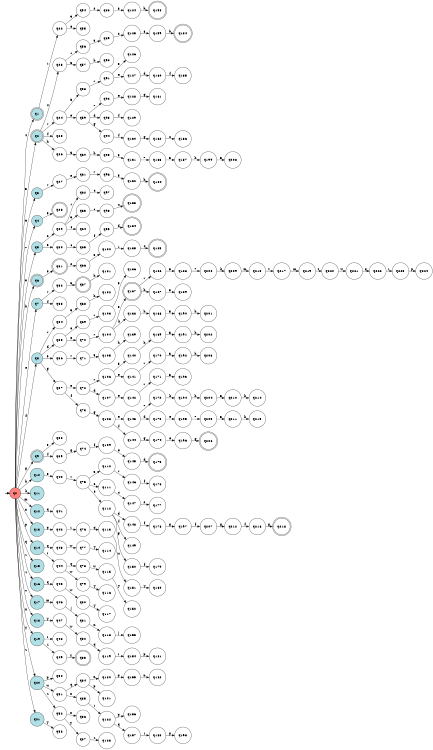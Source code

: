 digraph APTAALF {
__start0 [style = invis, shape = none, label = "", width = 0, height = 0];

rankdir=LR;
size="8,5";

s0 [style="filled", color="black", fillcolor="#ff817b" shape="circle", label="q0"];
s1 [style="rounded,filled", color="black", fillcolor="powderblue" shape="doublecircle", label="q1"];
s2 [style="rounded,filled", color="black", fillcolor="powderblue" shape="doublecircle", label="q2"];
s3 [style="filled", color="black", fillcolor="powderblue" shape="circle", label="q3"];
s4 [style="filled", color="black", fillcolor="powderblue" shape="circle", label="q4"];
s5 [style="filled", color="black", fillcolor="powderblue" shape="circle", label="q5"];
s6 [style="rounded,filled", color="black", fillcolor="powderblue" shape="doublecircle", label="q6"];
s7 [style="filled", color="black", fillcolor="powderblue" shape="circle", label="q7"];
s8 [style="filled", color="black", fillcolor="powderblue" shape="circle", label="q8"];
s9 [style="rounded,filled", color="black", fillcolor="powderblue" shape="doublecircle", label="q9"];
s10 [style="filled", color="black", fillcolor="powderblue" shape="circle", label="q10"];
s11 [style="filled", color="black", fillcolor="powderblue" shape="circle", label="q11"];
s12 [style="filled", color="black", fillcolor="powderblue" shape="circle", label="q12"];
s13 [style="filled", color="black", fillcolor="powderblue" shape="circle", label="q13"];
s14 [style="filled", color="black", fillcolor="powderblue" shape="circle", label="q14"];
s15 [style="filled", color="black", fillcolor="powderblue" shape="circle", label="q15"];
s16 [style="filled", color="black", fillcolor="powderblue" shape="circle", label="q16"];
s17 [style="filled", color="black", fillcolor="powderblue" shape="circle", label="q17"];
s18 [style="filled", color="black", fillcolor="powderblue" shape="circle", label="q18"];
s19 [style="filled", color="black", fillcolor="powderblue" shape="circle", label="q19"];
s20 [style="filled", color="black", fillcolor="powderblue" shape="circle", label="q20"];
s21 [style="filled", color="black", fillcolor="powderblue" shape="circle", label="q21"];
s22 [style="filled", color="black", fillcolor="white" shape="circle", label="q22"];
s23 [style="filled", color="black", fillcolor="white" shape="circle", label="q23"];
s24 [style="filled", color="black", fillcolor="white" shape="circle", label="q24"];
s25 [style="filled", color="black", fillcolor="white" shape="circle", label="q25"];
s26 [style="filled", color="black", fillcolor="white" shape="circle", label="q26"];
s27 [style="filled", color="black", fillcolor="white" shape="circle", label="q27"];
s28 [style="rounded,filled", color="black", fillcolor="white" shape="doublecircle", label="q28"];
s29 [style="filled", color="black", fillcolor="white" shape="circle", label="q29"];
s30 [style="filled", color="black", fillcolor="white" shape="circle", label="q30"];
s31 [style="rounded,filled", color="black", fillcolor="white" shape="doublecircle", label="q31"];
s32 [style="filled", color="black", fillcolor="white" shape="circle", label="q32"];
s33 [style="filled", color="black", fillcolor="white" shape="circle", label="q33"];
s34 [style="filled", color="black", fillcolor="white" shape="circle", label="q34"];
s35 [style="filled", color="black", fillcolor="white" shape="circle", label="q35"];
s36 [style="filled", color="black", fillcolor="white" shape="circle", label="q36"];
s37 [style="filled", color="black", fillcolor="white" shape="circle", label="q37"];
s38 [style="filled", color="black", fillcolor="white" shape="circle", label="q38"];
s39 [style="filled", color="black", fillcolor="white" shape="circle", label="q39"];
s40 [style="filled", color="black", fillcolor="white" shape="circle", label="q40"];
s41 [style="filled", color="black", fillcolor="white" shape="circle", label="q41"];
s42 [style="filled", color="black", fillcolor="white" shape="circle", label="q42"];
s43 [style="filled", color="black", fillcolor="white" shape="circle", label="q43"];
s44 [style="filled", color="black", fillcolor="white" shape="circle", label="q44"];
s45 [style="filled", color="black", fillcolor="white" shape="circle", label="q45"];
s46 [style="filled", color="black", fillcolor="white" shape="circle", label="q46"];
s47 [style="filled", color="black", fillcolor="white" shape="circle", label="q47"];
s48 [style="filled", color="black", fillcolor="white" shape="circle", label="q48"];
s49 [style="filled", color="black", fillcolor="white" shape="circle", label="q49"];
s50 [style="filled", color="black", fillcolor="white" shape="circle", label="q50"];
s51 [style="filled", color="black", fillcolor="white" shape="circle", label="q51"];
s52 [style="filled", color="black", fillcolor="white" shape="circle", label="q52"];
s53 [style="filled", color="black", fillcolor="white" shape="circle", label="q53"];
s54 [style="filled", color="black", fillcolor="white" shape="circle", label="q54"];
s55 [style="filled", color="black", fillcolor="white" shape="circle", label="q55"];
s56 [style="filled", color="black", fillcolor="white" shape="circle", label="q56"];
s57 [style="filled", color="black", fillcolor="white" shape="circle", label="q57"];
s58 [style="filled", color="black", fillcolor="white" shape="circle", label="q58"];
s59 [style="filled", color="black", fillcolor="white" shape="circle", label="q59"];
s60 [style="filled", color="black", fillcolor="white" shape="circle", label="q60"];
s61 [style="filled", color="black", fillcolor="white" shape="circle", label="q61"];
s62 [style="filled", color="black", fillcolor="white" shape="circle", label="q62"];
s63 [style="filled", color="black", fillcolor="white" shape="circle", label="q63"];
s64 [style="filled", color="black", fillcolor="white" shape="circle", label="q64"];
s65 [style="filled", color="black", fillcolor="white" shape="circle", label="q65"];
s66 [style="filled", color="black", fillcolor="white" shape="circle", label="q66"];
s67 [style="rounded,filled", color="black", fillcolor="white" shape="doublecircle", label="q67"];
s68 [style="filled", color="black", fillcolor="white" shape="circle", label="q68"];
s69 [style="filled", color="black", fillcolor="white" shape="circle", label="q69"];
s70 [style="filled", color="black", fillcolor="white" shape="circle", label="q70"];
s71 [style="filled", color="black", fillcolor="white" shape="circle", label="q71"];
s72 [style="filled", color="black", fillcolor="white" shape="circle", label="q72"];
s73 [style="filled", color="black", fillcolor="white" shape="circle", label="q73"];
s74 [style="filled", color="black", fillcolor="white" shape="circle", label="q74"];
s75 [style="filled", color="black", fillcolor="white" shape="circle", label="q75"];
s76 [style="filled", color="black", fillcolor="white" shape="circle", label="q76"];
s77 [style="filled", color="black", fillcolor="white" shape="circle", label="q77"];
s78 [style="filled", color="black", fillcolor="white" shape="circle", label="q78"];
s79 [style="filled", color="black", fillcolor="white" shape="circle", label="q79"];
s80 [style="filled", color="black", fillcolor="white" shape="circle", label="q80"];
s81 [style="filled", color="black", fillcolor="white" shape="circle", label="q81"];
s82 [style="filled", color="black", fillcolor="white" shape="circle", label="q82"];
s83 [style="rounded,filled", color="black", fillcolor="white" shape="doublecircle", label="q83"];
s84 [style="filled", color="black", fillcolor="white" shape="circle", label="q84"];
s85 [style="filled", color="black", fillcolor="white" shape="circle", label="q85"];
s86 [style="filled", color="black", fillcolor="white" shape="circle", label="q86"];
s87 [style="filled", color="black", fillcolor="white" shape="circle", label="q87"];
s88 [style="filled", color="black", fillcolor="white" shape="circle", label="q88"];
s89 [style="filled", color="black", fillcolor="white" shape="circle", label="q89"];
s90 [style="filled", color="black", fillcolor="white" shape="circle", label="q90"];
s91 [style="filled", color="black", fillcolor="white" shape="circle", label="q91"];
s92 [style="filled", color="black", fillcolor="white" shape="circle", label="q92"];
s93 [style="filled", color="black", fillcolor="white" shape="circle", label="q93"];
s94 [style="filled", color="black", fillcolor="white" shape="circle", label="q94"];
s95 [style="filled", color="black", fillcolor="white" shape="circle", label="q95"];
s96 [style="filled", color="black", fillcolor="white" shape="circle", label="q96"];
s97 [style="filled", color="black", fillcolor="white" shape="circle", label="q97"];
s98 [style="filled", color="black", fillcolor="white" shape="circle", label="q98"];
s99 [style="filled", color="black", fillcolor="white" shape="circle", label="q99"];
s100 [style="filled", color="black", fillcolor="white" shape="circle", label="q100"];
s101 [style="filled", color="black", fillcolor="white" shape="circle", label="q101"];
s102 [style="filled", color="black", fillcolor="white" shape="circle", label="q102"];
s103 [style="filled", color="black", fillcolor="white" shape="circle", label="q103"];
s104 [style="filled", color="black", fillcolor="white" shape="circle", label="q104"];
s105 [style="filled", color="black", fillcolor="white" shape="circle", label="q105"];
s106 [style="filled", color="black", fillcolor="white" shape="circle", label="q106"];
s107 [style="filled", color="black", fillcolor="white" shape="circle", label="q107"];
s108 [style="filled", color="black", fillcolor="white" shape="circle", label="q108"];
s109 [style="filled", color="black", fillcolor="white" shape="circle", label="q109"];
s110 [style="filled", color="black", fillcolor="white" shape="circle", label="q110"];
s111 [style="filled", color="black", fillcolor="white" shape="circle", label="q111"];
s112 [style="filled", color="black", fillcolor="white" shape="circle", label="q112"];
s113 [style="filled", color="black", fillcolor="white" shape="circle", label="q113"];
s114 [style="filled", color="black", fillcolor="white" shape="circle", label="q114"];
s115 [style="filled", color="black", fillcolor="white" shape="circle", label="q115"];
s116 [style="filled", color="black", fillcolor="white" shape="circle", label="q116"];
s117 [style="filled", color="black", fillcolor="white" shape="circle", label="q117"];
s118 [style="filled", color="black", fillcolor="white" shape="circle", label="q118"];
s119 [style="filled", color="black", fillcolor="white" shape="circle", label="q119"];
s120 [style="filled", color="black", fillcolor="white" shape="circle", label="q120"];
s121 [style="filled", color="black", fillcolor="white" shape="circle", label="q121"];
s122 [style="filled", color="black", fillcolor="white" shape="circle", label="q122"];
s123 [style="filled", color="black", fillcolor="white" shape="circle", label="q123"];
s124 [style="filled", color="black", fillcolor="white" shape="circle", label="q124"];
s125 [style="filled", color="black", fillcolor="white" shape="circle", label="q125"];
s126 [style="filled", color="black", fillcolor="white" shape="circle", label="q126"];
s127 [style="filled", color="black", fillcolor="white" shape="circle", label="q127"];
s128 [style="filled", color="black", fillcolor="white" shape="circle", label="q128"];
s129 [style="filled", color="black", fillcolor="white" shape="circle", label="q129"];
s130 [style="filled", color="black", fillcolor="white" shape="circle", label="q130"];
s131 [style="filled", color="black", fillcolor="white" shape="circle", label="q131"];
s132 [style="filled", color="black", fillcolor="white" shape="circle", label="q132"];
s133 [style="rounded,filled", color="black", fillcolor="white" shape="doublecircle", label="q133"];
s134 [style="rounded,filled", color="black", fillcolor="white" shape="doublecircle", label="q134"];
s135 [style="filled", color="black", fillcolor="white" shape="circle", label="q135"];
s136 [style="filled", color="black", fillcolor="white" shape="circle", label="q136"];
s137 [style="rounded,filled", color="black", fillcolor="white" shape="doublecircle", label="q137"];
s138 [style="filled", color="black", fillcolor="white" shape="circle", label="q138"];
s139 [style="filled", color="black", fillcolor="white" shape="circle", label="q139"];
s140 [style="filled", color="black", fillcolor="white" shape="circle", label="q140"];
s141 [style="filled", color="black", fillcolor="white" shape="circle", label="q141"];
s142 [style="filled", color="black", fillcolor="white" shape="circle", label="q142"];
s143 [style="filled", color="black", fillcolor="white" shape="circle", label="q143"];
s144 [style="filled", color="black", fillcolor="white" shape="circle", label="q144"];
s145 [style="filled", color="black", fillcolor="white" shape="circle", label="q145"];
s146 [style="filled", color="black", fillcolor="white" shape="circle", label="q146"];
s147 [style="filled", color="black", fillcolor="white" shape="circle", label="q147"];
s148 [style="filled", color="black", fillcolor="white" shape="circle", label="q148"];
s149 [style="filled", color="black", fillcolor="white" shape="circle", label="q149"];
s150 [style="filled", color="black", fillcolor="white" shape="circle", label="q150"];
s151 [style="filled", color="black", fillcolor="white" shape="circle", label="q151"];
s152 [style="filled", color="black", fillcolor="white" shape="circle", label="q152"];
s153 [style="filled", color="black", fillcolor="white" shape="circle", label="q153"];
s154 [style="filled", color="black", fillcolor="white" shape="circle", label="q154"];
s155 [style="filled", color="black", fillcolor="white" shape="circle", label="q155"];
s156 [style="filled", color="black", fillcolor="white" shape="circle", label="q156"];
s157 [style="filled", color="black", fillcolor="white" shape="circle", label="q157"];
s158 [style="rounded,filled", color="black", fillcolor="white" shape="doublecircle", label="q158"];
s159 [style="filled", color="black", fillcolor="white" shape="circle", label="q159"];
s160 [style="filled", color="black", fillcolor="white" shape="circle", label="q160"];
s161 [style="filled", color="black", fillcolor="white" shape="circle", label="q161"];
s162 [style="filled", color="black", fillcolor="white" shape="circle", label="q162"];
s163 [style="filled", color="black", fillcolor="white" shape="circle", label="q163"];
s164 [style="rounded,filled", color="black", fillcolor="white" shape="doublecircle", label="q164"];
s165 [style="rounded,filled", color="black", fillcolor="white" shape="doublecircle", label="q165"];
s166 [style="filled", color="black", fillcolor="white" shape="circle", label="q166"];
s167 [style="filled", color="black", fillcolor="white" shape="circle", label="q167"];
s168 [style="filled", color="black", fillcolor="white" shape="circle", label="q168"];
s169 [style="filled", color="black", fillcolor="white" shape="circle", label="q169"];
s170 [style="filled", color="black", fillcolor="white" shape="circle", label="q170"];
s171 [style="filled", color="black", fillcolor="white" shape="circle", label="q171"];
s172 [style="filled", color="black", fillcolor="white" shape="circle", label="q172"];
s173 [style="filled", color="black", fillcolor="white" shape="circle", label="q173"];
s174 [style="filled", color="black", fillcolor="white" shape="circle", label="q174"];
s175 [style="rounded,filled", color="black", fillcolor="white" shape="doublecircle", label="q175"];
s176 [style="filled", color="black", fillcolor="white" shape="circle", label="q176"];
s177 [style="filled", color="black", fillcolor="white" shape="circle", label="q177"];
s178 [style="filled", color="black", fillcolor="white" shape="circle", label="q178"];
s179 [style="filled", color="black", fillcolor="white" shape="circle", label="q179"];
s180 [style="filled", color="black", fillcolor="white" shape="circle", label="q180"];
s181 [style="filled", color="black", fillcolor="white" shape="circle", label="q181"];
s182 [style="filled", color="black", fillcolor="white" shape="circle", label="q182"];
s183 [style="filled", color="black", fillcolor="white" shape="circle", label="q183"];
s184 [style="rounded,filled", color="black", fillcolor="white" shape="doublecircle", label="q184"];
s185 [style="filled", color="black", fillcolor="white" shape="circle", label="q185"];
s186 [style="filled", color="black", fillcolor="white" shape="circle", label="q186"];
s187 [style="filled", color="black", fillcolor="white" shape="circle", label="q187"];
s188 [style="filled", color="black", fillcolor="white" shape="circle", label="q188"];
s189 [style="filled", color="black", fillcolor="white" shape="circle", label="q189"];
s190 [style="filled", color="black", fillcolor="white" shape="circle", label="q190"];
s191 [style="filled", color="black", fillcolor="white" shape="circle", label="q191"];
s192 [style="filled", color="black", fillcolor="white" shape="circle", label="q192"];
s193 [style="filled", color="black", fillcolor="white" shape="circle", label="q193"];
s194 [style="filled", color="black", fillcolor="white" shape="circle", label="q194"];
s195 [style="filled", color="black", fillcolor="white" shape="circle", label="q195"];
s196 [style="filled", color="black", fillcolor="white" shape="circle", label="q196"];
s197 [style="filled", color="black", fillcolor="white" shape="circle", label="q197"];
s198 [style="filled", color="black", fillcolor="white" shape="circle", label="q198"];
s199 [style="filled", color="black", fillcolor="white" shape="circle", label="q199"];
s200 [style="filled", color="black", fillcolor="white" shape="circle", label="q200"];
s201 [style="filled", color="black", fillcolor="white" shape="circle", label="q201"];
s202 [style="filled", color="black", fillcolor="white" shape="circle", label="q202"];
s203 [style="filled", color="black", fillcolor="white" shape="circle", label="q203"];
s204 [style="filled", color="black", fillcolor="white" shape="circle", label="q204"];
s205 [style="filled", color="black", fillcolor="white" shape="circle", label="q205"];
s206 [style="rounded,filled", color="black", fillcolor="white" shape="doublecircle", label="q206"];
s207 [style="filled", color="black", fillcolor="white" shape="circle", label="q207"];
s208 [style="filled", color="black", fillcolor="white" shape="circle", label="q208"];
s209 [style="filled", color="black", fillcolor="white" shape="circle", label="q209"];
s210 [style="filled", color="black", fillcolor="white" shape="circle", label="q210"];
s211 [style="filled", color="black", fillcolor="white" shape="circle", label="q211"];
s212 [style="filled", color="black", fillcolor="white" shape="circle", label="q212"];
s213 [style="filled", color="black", fillcolor="white" shape="circle", label="q213"];
s214 [style="filled", color="black", fillcolor="white" shape="circle", label="q214"];
s215 [style="filled", color="black", fillcolor="white" shape="circle", label="q215"];
s216 [style="filled", color="black", fillcolor="white" shape="circle", label="q216"];
s217 [style="filled", color="black", fillcolor="white" shape="circle", label="q217"];
s218 [style="rounded,filled", color="black", fillcolor="white" shape="doublecircle", label="q218"];
s219 [style="filled", color="black", fillcolor="white" shape="circle", label="q219"];
s220 [style="filled", color="black", fillcolor="white" shape="circle", label="q220"];
s221 [style="filled", color="black", fillcolor="white" shape="circle", label="q221"];
s222 [style="filled", color="black", fillcolor="white" shape="circle", label="q222"];
s223 [style="filled", color="black", fillcolor="white" shape="circle", label="q223"];
s224 [style="filled", color="black", fillcolor="white" shape="circle", label="q224"];
subgraph cluster_main { 
	graph [pad=".75", ranksep="0.15", nodesep="0.15"];
	 style=invis; 
	__start0 -> s0 [penwidth=2];
}
s0 -> s1 [label="4"];
s0 -> s2 [label="5"];
s0 -> s3 [label="6"];
s0 -> s4 [label="7"];
s0 -> s5 [label="8"];
s0 -> s6 [label="b"];
s0 -> s7 [label="e"];
s0 -> s8 [label="f"];
s0 -> s9 [label="g"];
s0 -> s10 [label="h"];
s0 -> s11 [label="k"];
s0 -> s12 [label="m"];
s0 -> s13 [label="n"];
s0 -> s14 [label="p"];
s0 -> s15 [label="q"];
s0 -> s16 [label="r"];
s0 -> s17 [label="t"];
s0 -> s18 [label="v"];
s0 -> s19 [label="x"];
s0 -> s20 [label="y"];
s0 -> s21 [label="z"];
s1 -> s22 [label="1"];
s2 -> s23 [label="4"];
s2 -> s24 [label="7"];
s2 -> s25 [label="f"];
s2 -> s26 [label="h"];
s3 -> s27 [label="7"];
s4 -> s28 [label="5"];
s5 -> s29 [label="2"];
s5 -> s30 [label="9"];
s6 -> s31 [label="8"];
s7 -> s32 [label="7"];
s7 -> s33 [label="f"];
s8 -> s34 [label="7"];
s8 -> s35 [label="d"];
s8 -> s36 [label="e"];
s8 -> s37 [label="g"];
s9 -> s38 [label="e"];
s9 -> s39 [label="f"];
s10 -> s40 [label="5"];
s12 -> s41 [label="q"];
s13 -> s42 [label="p"];
s14 -> s43 [label="q"];
s14 -> s44 [label="r"];
s16 -> s45 [label="q"];
s17 -> s46 [label="m"];
s18 -> s47 [label="y"];
s19 -> s48 [label="r"];
s19 -> s49 [label="z"];
s20 -> s50 [label="p"];
s20 -> s51 [label="w"];
s20 -> s52 [label="z"];
s21 -> s53 [label="y"];
s22 -> s54 [label="3"];
s22 -> s55 [label="8"];
s23 -> s56 [label="1"];
s23 -> s57 [label="5"];
s24 -> s58 [label="5"];
s24 -> s59 [label="e"];
s26 -> s60 [label="5"];
s27 -> s61 [label="e"];
s29 -> s62 [label="1"];
s29 -> s63 [label="3"];
s29 -> s64 [label="4"];
s30 -> s65 [label="c"];
s31 -> s66 [label="2"];
s32 -> s67 [label="5"];
s34 -> s68 [label="5"];
s35 -> s69 [label="6"];
s35 -> s70 [label="e"];
s36 -> s71 [label="7"];
s37 -> s72 [label="e"];
s37 -> s73 [label="f"];
s39 -> s74 [label="g"];
s40 -> s75 [label="7"];
s42 -> s76 [label="r"];
s43 -> s77 [label="w"];
s44 -> s78 [label="q"];
s44 -> s79 [label="w"];
s45 -> s80 [label="w"];
s46 -> s81 [label="j"];
s47 -> s82 [label="w"];
s49 -> s83 [label="y"];
s51 -> s84 [label="q"];
s51 -> s85 [label="x"];
s52 -> s86 [label="x"];
s52 -> s87 [label="y"];
s54 -> s88 [label="2"];
s56 -> s89 [label="3"];
s57 -> s90 [label="h"];
s58 -> s91 [label="7"];
s59 -> s92 [label="7"];
s59 -> s93 [label="d"];
s59 -> s94 [label="g"];
s60 -> s95 [label="h"];
s61 -> s96 [label="7"];
s62 -> s97 [label="4"];
s63 -> s98 [label="1"];
s65 -> s99 [label="f"];
s66 -> s100 [label="3"];
s67 -> s101 [label="h"];
s68 -> s102 [label="h"];
s69 -> s103 [label="7"];
s70 -> s104 [label="7"];
s71 -> s105 [label="5"];
s72 -> s106 [label="7"];
s72 -> s107 [label="d"];
s73 -> s108 [label="g"];
s74 -> s109 [label="f"];
s75 -> s110 [label="5"];
s75 -> s111 [label="6"];
s75 -> s112 [label="e"];
s76 -> s113 [label="q"];
s77 -> s114 [label="y"];
s78 -> s115 [label="w"];
s79 -> s116 [label="y"];
s80 -> s117 [label="y"];
s81 -> s118 [label="n"];
s82 -> s119 [label="q"];
s84 -> s120 [label="n"];
s84 -> s121 [label="p"];
s85 -> s122 [label="r"];
s87 -> s123 [label="z"];
s88 -> s124 [label="8"];
s89 -> s125 [label="2"];
s91 -> s126 [label="5"];
s91 -> s127 [label="e"];
s92 -> s128 [label="e"];
s93 -> s129 [label="f"];
s94 -> s130 [label="f"];
s95 -> s131 [label="5"];
s96 -> s132 [label="5"];
s98 -> s133 [label="4"];
s99 -> s134 [label="d"];
s100 -> s135 [label="1"];
s103 -> s136 [label="5"];
s104 -> s137 [label="5"];
s104 -> s138 [label="k"];
s105 -> s139 [label="h"];
s106 -> s140 [label="5"];
s106 -> s141 [label="e"];
s107 -> s142 [label="e"];
s108 -> s143 [label="e"];
s108 -> s144 [label="f"];
s109 -> s145 [label="e"];
s110 -> s146 [label="7"];
s111 -> s147 [label="4"];
s112 -> s148 [label="d"];
s112 -> s149 [label="f"];
s112 -> s150 [label="g"];
s113 -> s151 [label="w"];
s115 -> s152 [label="y"];
s118 -> s153 [label="j"];
s119 -> s154 [label="r"];
s120 -> s155 [label="p"];
s122 -> s156 [label="p"];
s122 -> s157 [label="q"];
s124 -> s158 [label="b"];
s125 -> s159 [label="8"];
s127 -> s160 [label="d"];
s128 -> s161 [label="g"];
s130 -> s162 [label="g"];
s131 -> s163 [label="7"];
s132 -> s164 [label="h"];
s135 -> s165 [label="4"];
s137 -> s166 [label="7"];
s137 -> s167 [label="h"];
s138 -> s168 [label="h"];
s140 -> s169 [label="h"];
s141 -> s170 [label="7"];
s142 -> s171 [label="7"];
s143 -> s172 [label="7"];
s143 -> s173 [label="d"];
s144 -> s174 [label="g"];
s145 -> s175 [label="d"];
s146 -> s176 [label="f"];
s147 -> s177 [label="2"];
s148 -> s178 [label="f"];
s150 -> s179 [label="f"];
s151 -> s180 [label="y"];
s154 -> s181 [label="p"];
s155 -> s182 [label="n"];
s157 -> s183 [label="r"];
s159 -> s184 [label="b"];
s160 -> s185 [label="f"];
s162 -> s186 [label="u"];
s163 -> s187 [label="5"];
s166 -> s188 [label="5"];
s167 -> s189 [label="5"];
s168 -> s190 [label="5"];
s169 -> s191 [label="5"];
s170 -> s192 [label="5"];
s171 -> s193 [label="5"];
s172 -> s194 [label="k"];
s173 -> s195 [label="e"];
s174 -> s196 [label="e"];
s178 -> s197 [label="g"];
s183 -> s198 [label="p"];
s187 -> s199 [label="h"];
s188 -> s200 [label="7"];
s190 -> s201 [label="h"];
s191 -> s202 [label="h"];
s192 -> s203 [label="h"];
s194 -> s204 [label="h"];
s195 -> s205 [label="7"];
s196 -> s206 [label="g"];
s197 -> s207 [label="f"];
s199 -> s208 [label="5"];
s200 -> s209 [label="k"];
s204 -> s210 [label="5"];
s205 -> s211 [label="5"];
s207 -> s212 [label="g"];
s209 -> s213 [label="m"];
s210 -> s214 [label="h"];
s211 -> s215 [label="h"];
s212 -> s216 [label="f"];
s213 -> s217 [label="t"];
s216 -> s218 [label="g"];
s217 -> s219 [label="m"];
s219 -> s220 [label="t"];
s220 -> s221 [label="w"];
s221 -> s222 [label="q"];
s222 -> s223 [label="r"];
s223 -> s224 [label="p"];

}